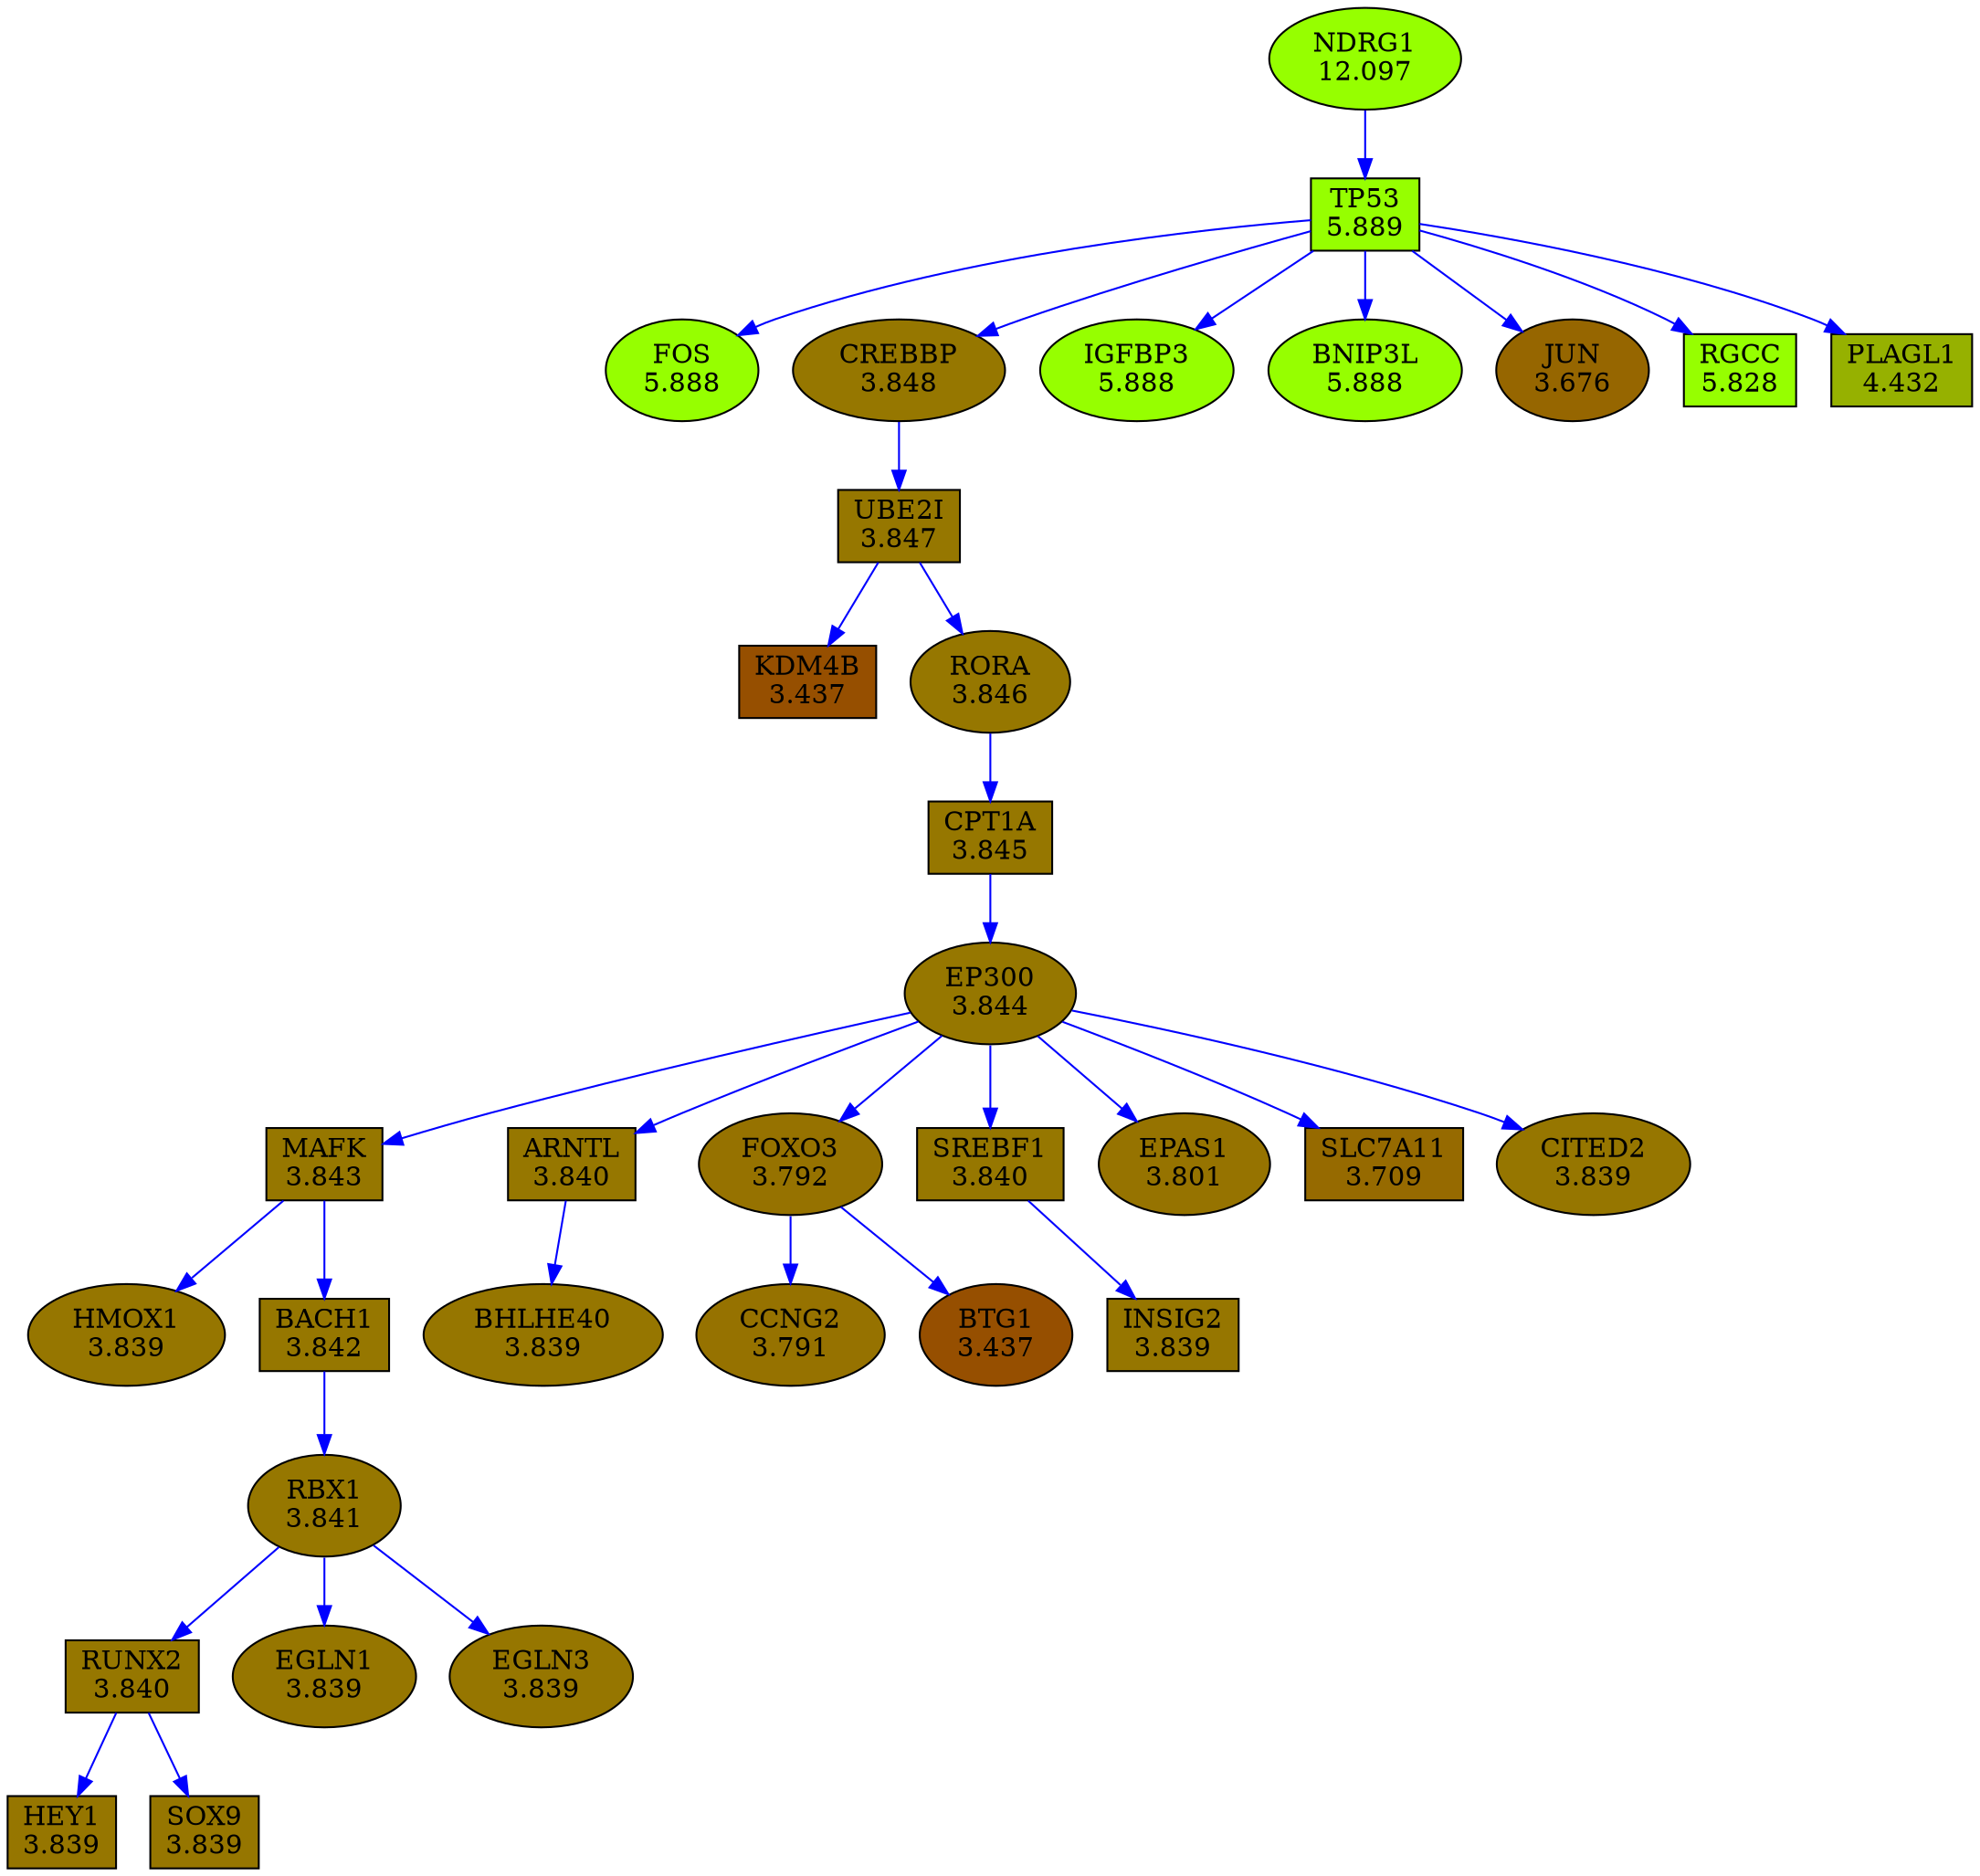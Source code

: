 digraph real_test_new_y {
N_235 [shape = box, style = filled, fillcolor = "#96ff00", label = "TP53\n5.889"];
N_337 [shape = ellipse, style = filled, fillcolor = "#967700", label = "EP300\n3.844"];
N_420 [shape = ellipse, style = filled, fillcolor = "#967700", label = "RBX1\n3.841"];
N_423 [shape = box, style = filled, fillcolor = "#967700", label = "MAFK\n3.843"];
N_450 [shape = box, style = filled, fillcolor = "#967700", label = "ARNTL\n3.840"];
N_763 [shape = box, style = filled, fillcolor = "#964f00", label = "KDM4B\n3.437"];
N_879 [shape = box, style = filled, fillcolor = "#967700", label = "RUNX2\n3.840"];
N_921 [shape = ellipse, style = filled, fillcolor = "#96ff00", label = "FOS\n5.888"];
N_926 [shape = ellipse, style = filled, fillcolor = "#967200", label = "FOXO3\n3.792"];
N_930 [shape = ellipse, style = filled, fillcolor = "#967700", label = "CREBBP\n3.848"];
N_933 [shape = box, style = filled, fillcolor = "#967700", label = "SREBF1\n3.840"];
N_1044 [shape = ellipse, style = filled, fillcolor = "#967300", label = "EPAS1\n3.801"];
N_1061 [shape = ellipse, style = filled, fillcolor = "#967600", label = "HMOX1\n3.839"];
N_1111 [shape = ellipse, style = filled, fillcolor = "#96ff00", label = "IGFBP3\n5.888"];
N_1502 [shape = ellipse, style = filled, fillcolor = "#967600", label = "EGLN1\n3.839"];
N_1504 [shape = ellipse, style = filled, fillcolor = "#967600", label = "EGLN3\n3.839"];
N_1613 [shape = box, style = filled, fillcolor = "#967700", label = "UBE2I\n3.847"];
N_1637 [shape = ellipse, style = filled, fillcolor = "#967700", label = "RORA\n3.846"];
N_1638 [shape = box, style = filled, fillcolor = "#967700", label = "CPT1A\n3.845"];
N_1652 [shape = box, style = filled, fillcolor = "#967600", label = "HEY1\n3.839"];
N_1691 [shape = box, style = filled, fillcolor = "#966a00", label = "SLC7A11\n3.709"];
N_1711 [shape = box, style = filled, fillcolor = "#967600", label = "SOX9\n3.839"];
N_1718 [shape = box, style = filled, fillcolor = "#967600", label = "INSIG2\n3.839"];
N_1726 [shape = ellipse, style = filled, fillcolor = "#96ff00", label = "BNIP3L\n5.888"];
N_1772 [shape = ellipse, style = filled, fillcolor = "#967600", label = "CITED2\n3.839"];
N_1863 [shape = box, style = filled, fillcolor = "#967700", label = "BACH1\n3.842"];
N_1901 [shape = ellipse, style = filled, fillcolor = "#966600", label = "JUN\n3.676"];
N_1907 [shape = ellipse, style = filled, fillcolor = "#967600", label = "BHLHE40\n3.839"];
N_1919 [shape = box, style = filled, fillcolor = "#96ff00", label = "RGCC\n5.828"];
N_2289 [shape = ellipse, style = filled, fillcolor = "#967200", label = "CCNG2\n3.791"];
N_2291 [shape = ellipse, style = filled, fillcolor = "#964f00", label = "BTG1\n3.437"];
N_2460 [shape = ellipse, style = filled, fillcolor = "#96ff00", label = "NDRG1\n12.097"];
N_2462 [shape = box, style = filled, fillcolor = "#96b100", label = "PLAGL1\n4.432"];
N_235 -> N_921 [ color = blue ];
N_235 -> N_930 [ color = blue ];
N_235 -> N_1111 [ color = blue ];
N_235 -> N_1726 [ color = blue ];
N_235 -> N_1901 [ color = blue ];
N_235 -> N_1919 [ color = blue ];
N_2460 -> N_235 [ color = blue ];
N_235 -> N_2462 [ color = blue ];
N_337 -> N_423 [ color = blue ];
N_337 -> N_450 [ color = blue ];
N_337 -> N_926 [ color = blue ];
N_337 -> N_933 [ color = blue ];
N_337 -> N_1044 [ color = blue ];
N_1638 -> N_337 [ color = blue ];
N_337 -> N_1691 [ color = blue ];
N_337 -> N_1772 [ color = blue ];
N_420 -> N_879 [ color = blue ];
N_420 -> N_1502 [ color = blue ];
N_420 -> N_1504 [ color = blue ];
N_1863 -> N_420 [ color = blue ];
N_423 -> N_1061 [ color = blue ];
N_423 -> N_1863 [ color = blue ];
N_450 -> N_1907 [ color = blue ];
N_1613 -> N_763 [ color = blue ];
N_879 -> N_1652 [ color = blue ];
N_879 -> N_1711 [ color = blue ];
N_926 -> N_2289 [ color = blue ];
N_926 -> N_2291 [ color = blue ];
N_930 -> N_1613 [ color = blue ];
N_933 -> N_1718 [ color = blue ];
N_1613 -> N_1637 [ color = blue ];
N_1637 -> N_1638 [ color = blue ];
}

